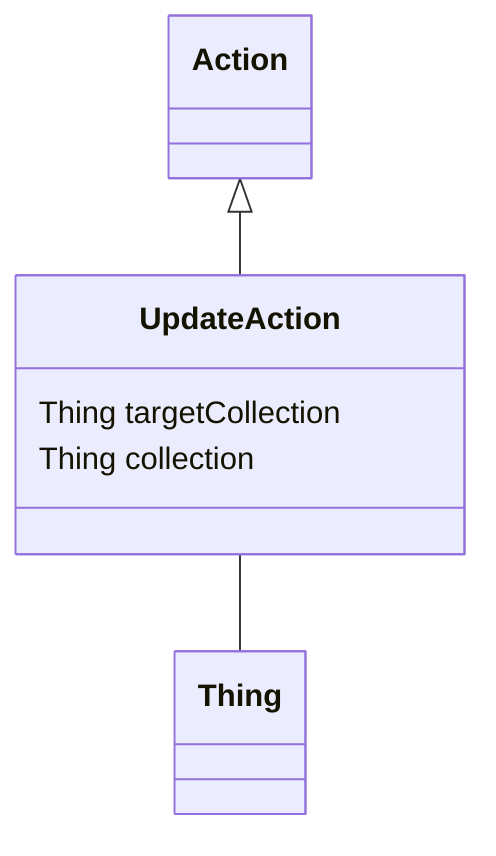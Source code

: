 classDiagram
  UpdateAction -- Thing


Action <|-- UpdateAction
class UpdateAction {

  Thing targetCollection
  Thing collection

}